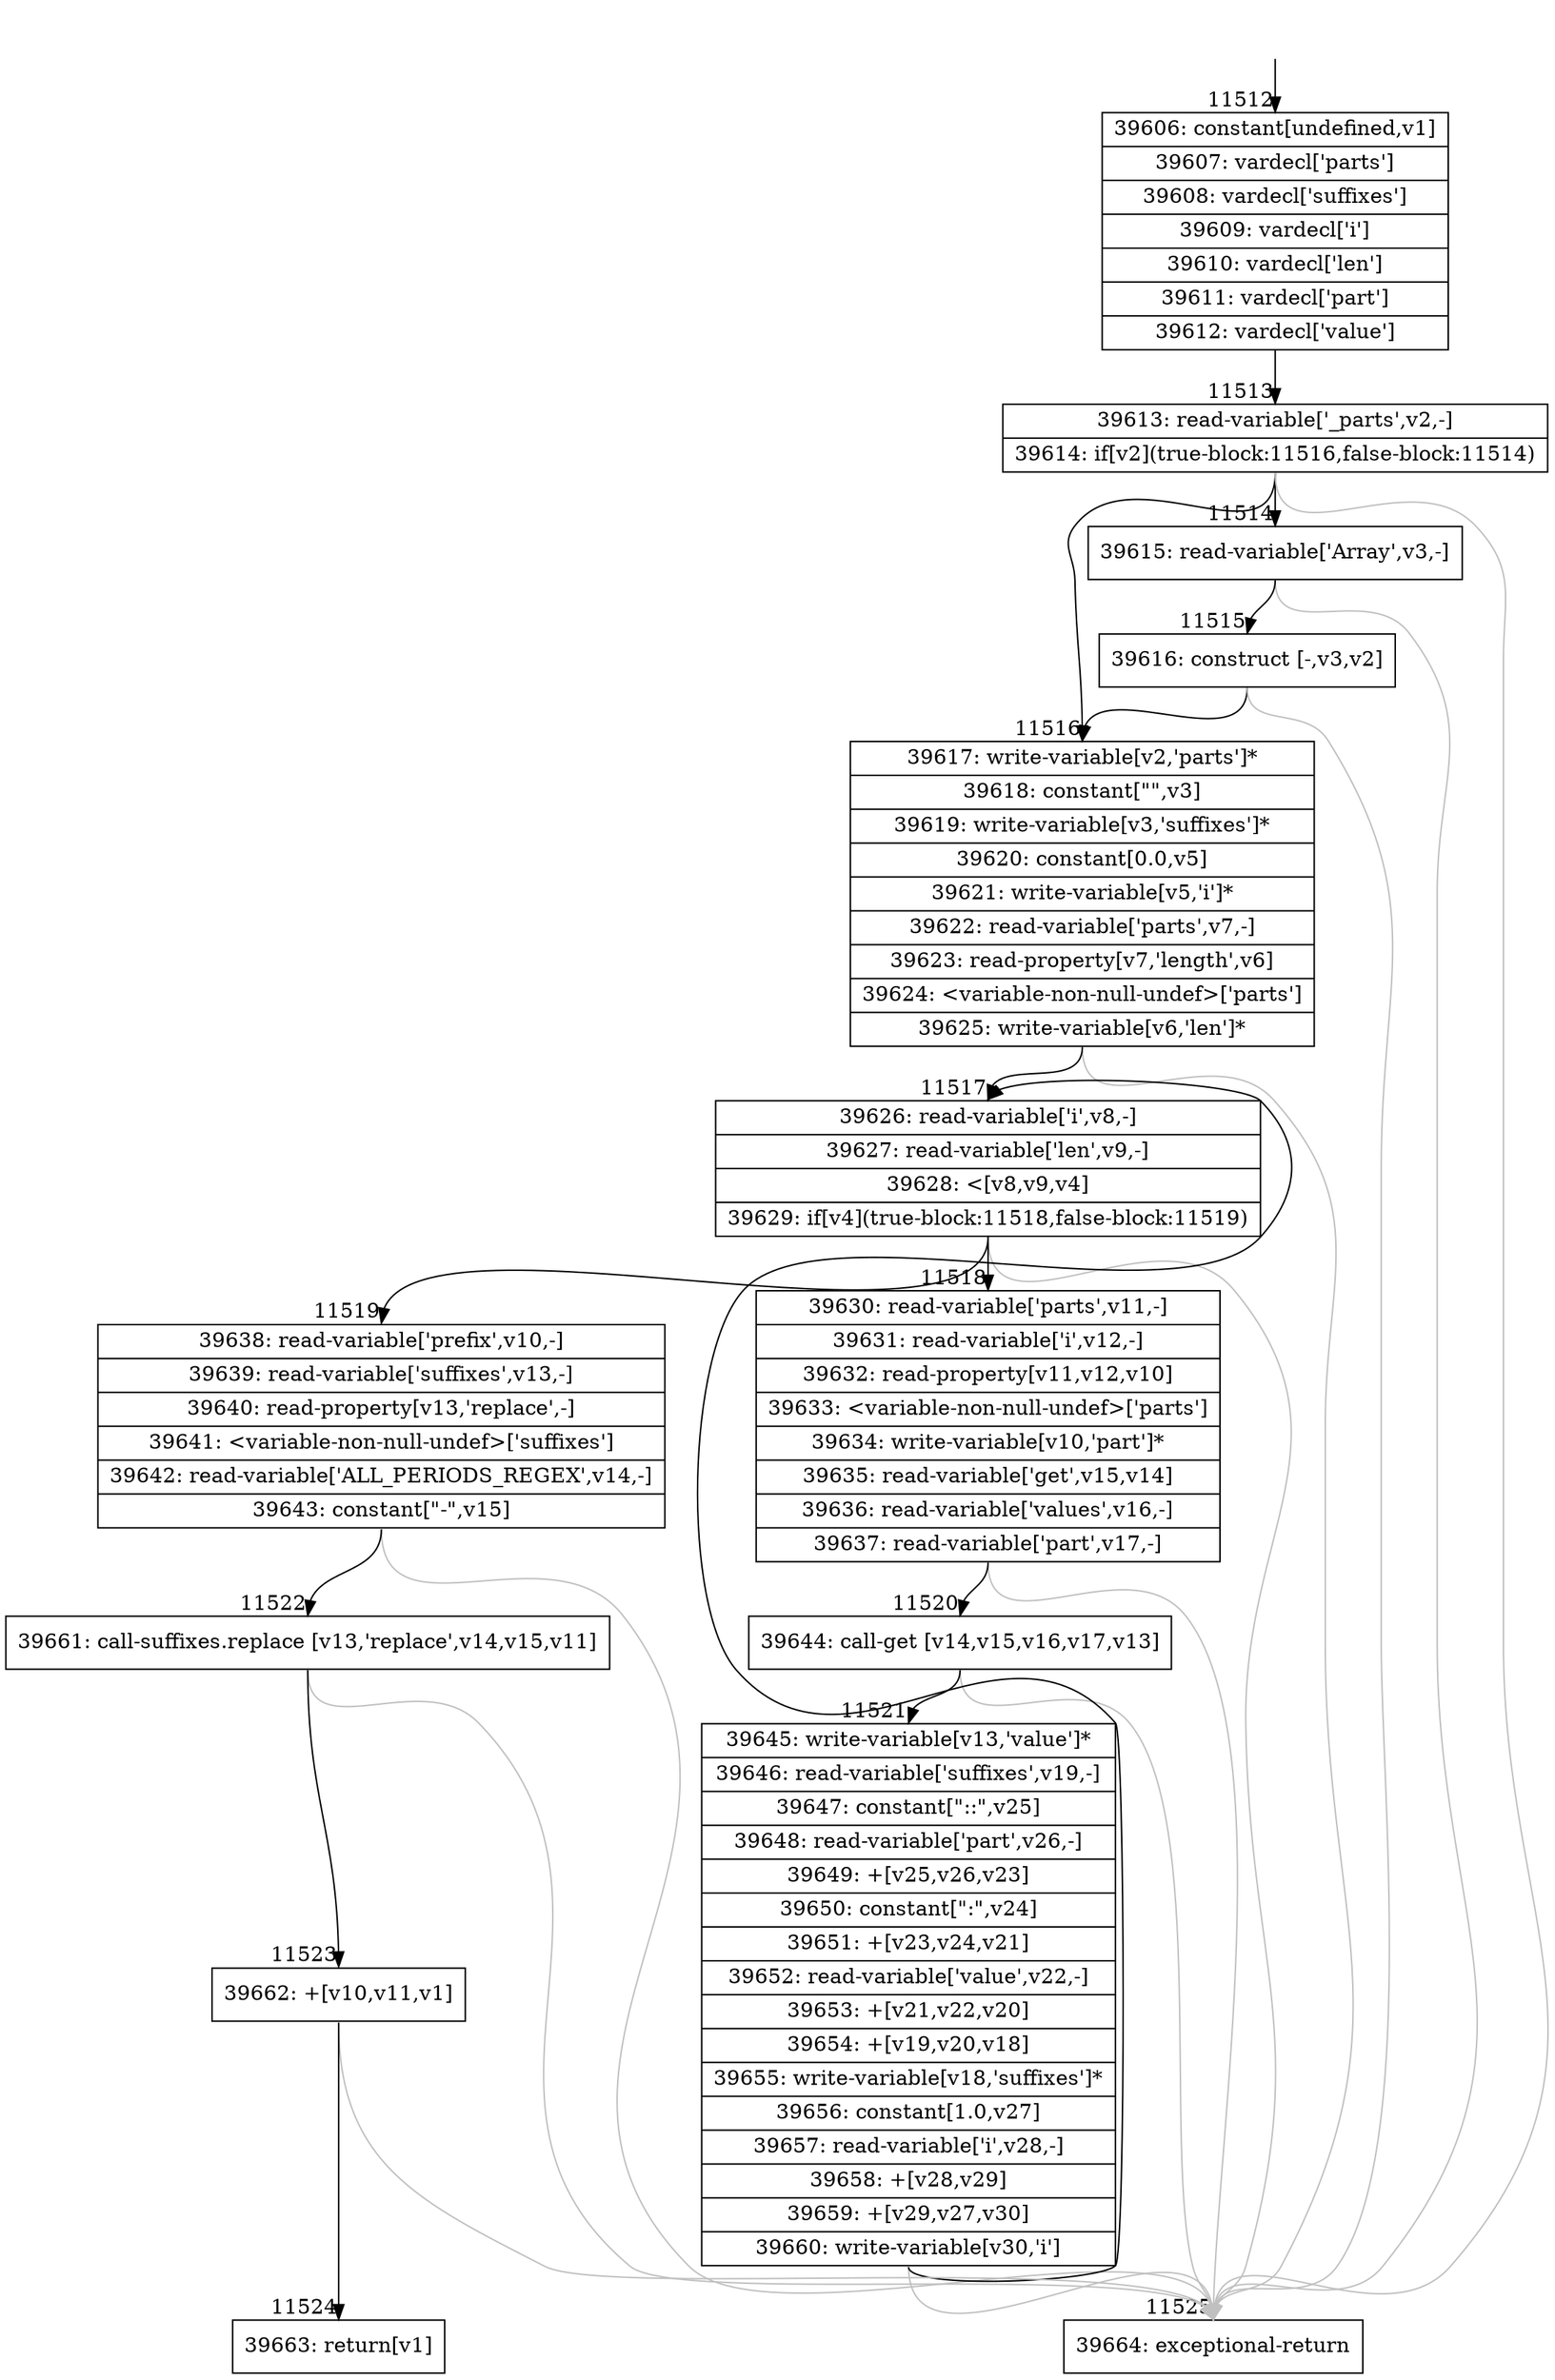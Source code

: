 digraph {
rankdir="TD"
BB_entry946[shape=none,label=""];
BB_entry946 -> BB11512 [tailport=s, headport=n, headlabel="    11512"]
BB11512 [shape=record label="{39606: constant[undefined,v1]|39607: vardecl['parts']|39608: vardecl['suffixes']|39609: vardecl['i']|39610: vardecl['len']|39611: vardecl['part']|39612: vardecl['value']}" ] 
BB11512 -> BB11513 [tailport=s, headport=n, headlabel="      11513"]
BB11513 [shape=record label="{39613: read-variable['_parts',v2,-]|39614: if[v2](true-block:11516,false-block:11514)}" ] 
BB11513 -> BB11516 [tailport=s, headport=n, headlabel="      11516"]
BB11513 -> BB11514 [tailport=s, headport=n, headlabel="      11514"]
BB11513 -> BB11525 [tailport=s, headport=n, color=gray, headlabel="      11525"]
BB11514 [shape=record label="{39615: read-variable['Array',v3,-]}" ] 
BB11514 -> BB11515 [tailport=s, headport=n, headlabel="      11515"]
BB11514 -> BB11525 [tailport=s, headport=n, color=gray]
BB11515 [shape=record label="{39616: construct [-,v3,v2]}" ] 
BB11515 -> BB11516 [tailport=s, headport=n]
BB11515 -> BB11525 [tailport=s, headport=n, color=gray]
BB11516 [shape=record label="{39617: write-variable[v2,'parts']*|39618: constant[\"\",v3]|39619: write-variable[v3,'suffixes']*|39620: constant[0.0,v5]|39621: write-variable[v5,'i']*|39622: read-variable['parts',v7,-]|39623: read-property[v7,'length',v6]|39624: \<variable-non-null-undef\>['parts']|39625: write-variable[v6,'len']*}" ] 
BB11516 -> BB11517 [tailport=s, headport=n, headlabel="      11517"]
BB11516 -> BB11525 [tailport=s, headport=n, color=gray]
BB11517 [shape=record label="{39626: read-variable['i',v8,-]|39627: read-variable['len',v9,-]|39628: \<[v8,v9,v4]|39629: if[v4](true-block:11518,false-block:11519)}" ] 
BB11517 -> BB11518 [tailport=s, headport=n, headlabel="      11518"]
BB11517 -> BB11519 [tailport=s, headport=n, headlabel="      11519"]
BB11517 -> BB11525 [tailport=s, headport=n, color=gray]
BB11518 [shape=record label="{39630: read-variable['parts',v11,-]|39631: read-variable['i',v12,-]|39632: read-property[v11,v12,v10]|39633: \<variable-non-null-undef\>['parts']|39634: write-variable[v10,'part']*|39635: read-variable['get',v15,v14]|39636: read-variable['values',v16,-]|39637: read-variable['part',v17,-]}" ] 
BB11518 -> BB11520 [tailport=s, headport=n, headlabel="      11520"]
BB11518 -> BB11525 [tailport=s, headport=n, color=gray]
BB11519 [shape=record label="{39638: read-variable['prefix',v10,-]|39639: read-variable['suffixes',v13,-]|39640: read-property[v13,'replace',-]|39641: \<variable-non-null-undef\>['suffixes']|39642: read-variable['ALL_PERIODS_REGEX',v14,-]|39643: constant[\"-\",v15]}" ] 
BB11519 -> BB11522 [tailport=s, headport=n, headlabel="      11522"]
BB11519 -> BB11525 [tailport=s, headport=n, color=gray]
BB11520 [shape=record label="{39644: call-get [v14,v15,v16,v17,v13]}" ] 
BB11520 -> BB11521 [tailport=s, headport=n, headlabel="      11521"]
BB11520 -> BB11525 [tailport=s, headport=n, color=gray]
BB11521 [shape=record label="{39645: write-variable[v13,'value']*|39646: read-variable['suffixes',v19,-]|39647: constant[\"::\",v25]|39648: read-variable['part',v26,-]|39649: +[v25,v26,v23]|39650: constant[\":\",v24]|39651: +[v23,v24,v21]|39652: read-variable['value',v22,-]|39653: +[v21,v22,v20]|39654: +[v19,v20,v18]|39655: write-variable[v18,'suffixes']*|39656: constant[1.0,v27]|39657: read-variable['i',v28,-]|39658: +[v28,v29]|39659: +[v29,v27,v30]|39660: write-variable[v30,'i']}" ] 
BB11521 -> BB11517 [tailport=s, headport=n]
BB11521 -> BB11525 [tailport=s, headport=n, color=gray]
BB11522 [shape=record label="{39661: call-suffixes.replace [v13,'replace',v14,v15,v11]}" ] 
BB11522 -> BB11523 [tailport=s, headport=n, headlabel="      11523"]
BB11522 -> BB11525 [tailport=s, headport=n, color=gray]
BB11523 [shape=record label="{39662: +[v10,v11,v1]}" ] 
BB11523 -> BB11524 [tailport=s, headport=n, headlabel="      11524"]
BB11523 -> BB11525 [tailport=s, headport=n, color=gray]
BB11524 [shape=record label="{39663: return[v1]}" ] 
BB11525 [shape=record label="{39664: exceptional-return}" ] 
//#$~ 20938
}
